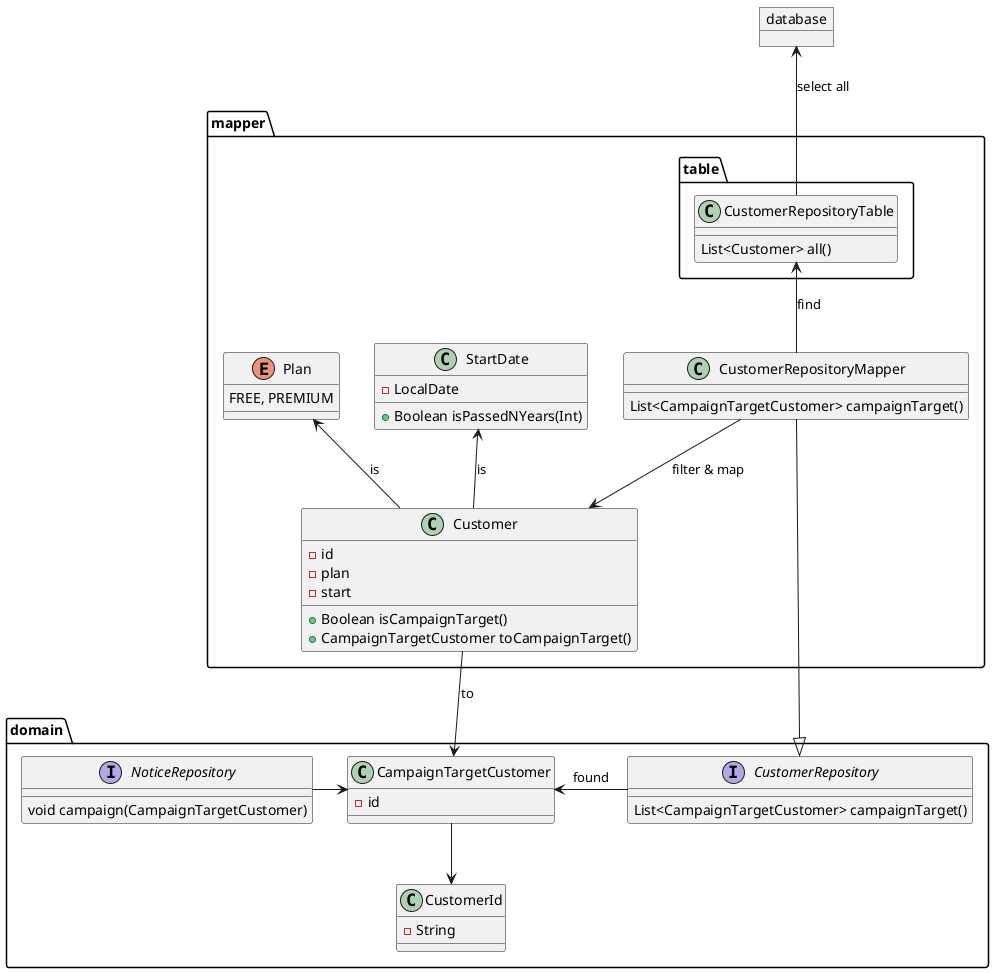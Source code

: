 @startuml

package domain {
  class CampaignTargetCustomer {
    - id
  }
  class CustomerId {
    - String
  }
  interface CustomerRepository {
    List<CampaignTargetCustomer> campaignTarget()
  }
  interface NoticeRepository {
    void campaign(CampaignTargetCustomer)
  }

  CustomerRepository -left-> CampaignTargetCustomer : found
  NoticeRepository -right-> CampaignTargetCustomer

  CampaignTargetCustomer -down-> CustomerId
}

package mapper {
  class CustomerRepositoryMapper {
    List<CampaignTargetCustomer> campaignTarget()
  }
  enum Plan {
    FREE, PREMIUM
  }
  class StartDate {
    - LocalDate
    + Boolean isPassedNYears(Int)
  }
  class Customer {
    - id
    - plan
    - start
    + Boolean isCampaignTarget()
    + CampaignTargetCustomer toCampaignTarget()
  }
  package table {
    class CustomerRepositoryTable {
      List<Customer> all()
    }
  }

  CustomerRepositoryMapper -up-> CustomerRepositoryTable : find
  CustomerRepositoryMapper --> Customer : filter & map
  Customer -up-> Plan : is
  Customer -up-> StartDate : is
  Customer -down-> CampaignTargetCustomer : to
}

object database

CustomerRepositoryMapper -down-|> CustomerRepository
CustomerRepositoryTable -up-> database : select all

@enduml
